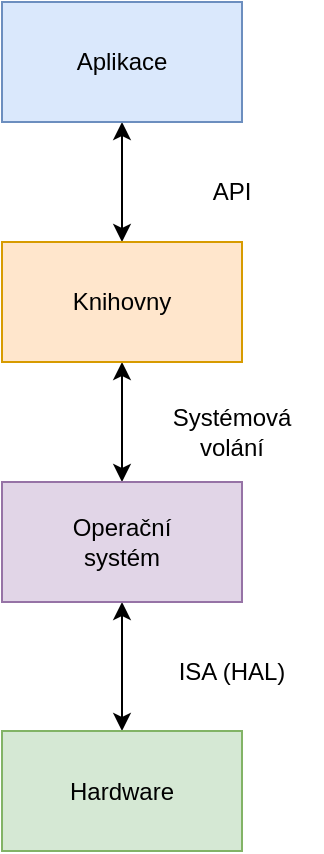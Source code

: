 <mxfile version="21.1.2" type="device">
  <diagram name="Stránka-1" id="WNqY-9SNdNZhhfUiGQEl">
    <mxGraphModel dx="1418" dy="820" grid="1" gridSize="10" guides="1" tooltips="1" connect="1" arrows="1" fold="1" page="1" pageScale="1" pageWidth="827" pageHeight="1169" math="0" shadow="0">
      <root>
        <mxCell id="0" />
        <mxCell id="1" parent="0" />
        <mxCell id="BdlnnVyH9SRTPfFnCgFm-5" style="edgeStyle=orthogonalEdgeStyle;rounded=0;orthogonalLoop=1;jettySize=auto;html=1;entryX=0.5;entryY=0;entryDx=0;entryDy=0;startArrow=classic;startFill=1;" parent="1" source="BdlnnVyH9SRTPfFnCgFm-1" target="BdlnnVyH9SRTPfFnCgFm-2" edge="1">
          <mxGeometry relative="1" as="geometry" />
        </mxCell>
        <mxCell id="BdlnnVyH9SRTPfFnCgFm-1" value="Aplikace" style="rounded=0;whiteSpace=wrap;html=1;fillColor=#dae8fc;strokeColor=#6c8ebf;" parent="1" vertex="1">
          <mxGeometry x="370" y="220" width="120" height="60" as="geometry" />
        </mxCell>
        <mxCell id="BdlnnVyH9SRTPfFnCgFm-6" style="edgeStyle=orthogonalEdgeStyle;rounded=0;orthogonalLoop=1;jettySize=auto;html=1;startArrow=classic;startFill=1;" parent="1" source="BdlnnVyH9SRTPfFnCgFm-2" target="BdlnnVyH9SRTPfFnCgFm-3" edge="1">
          <mxGeometry relative="1" as="geometry" />
        </mxCell>
        <mxCell id="BdlnnVyH9SRTPfFnCgFm-2" value="Knihovny" style="rounded=0;whiteSpace=wrap;html=1;fillColor=#ffe6cc;strokeColor=#d79b00;" parent="1" vertex="1">
          <mxGeometry x="370" y="340" width="120" height="60" as="geometry" />
        </mxCell>
        <mxCell id="BdlnnVyH9SRTPfFnCgFm-7" style="edgeStyle=orthogonalEdgeStyle;rounded=0;orthogonalLoop=1;jettySize=auto;html=1;entryX=0.5;entryY=0;entryDx=0;entryDy=0;startArrow=classic;startFill=1;" parent="1" source="BdlnnVyH9SRTPfFnCgFm-3" target="BdlnnVyH9SRTPfFnCgFm-4" edge="1">
          <mxGeometry relative="1" as="geometry" />
        </mxCell>
        <mxCell id="BdlnnVyH9SRTPfFnCgFm-3" value="Operační&lt;br&gt;systém" style="rounded=0;whiteSpace=wrap;html=1;fillColor=#e1d5e7;strokeColor=#9673a6;" parent="1" vertex="1">
          <mxGeometry x="370" y="460" width="120" height="60" as="geometry" />
        </mxCell>
        <mxCell id="BdlnnVyH9SRTPfFnCgFm-4" value="Hardware" style="rounded=0;whiteSpace=wrap;html=1;fillColor=#d5e8d4;strokeColor=#82b366;" parent="1" vertex="1">
          <mxGeometry x="370" y="584.5" width="120" height="60" as="geometry" />
        </mxCell>
        <mxCell id="BdlnnVyH9SRTPfFnCgFm-9" value="API" style="text;html=1;strokeColor=none;fillColor=none;align=center;verticalAlign=middle;whiteSpace=wrap;rounded=0;" parent="1" vertex="1">
          <mxGeometry x="455" y="300" width="60" height="30" as="geometry" />
        </mxCell>
        <mxCell id="BdlnnVyH9SRTPfFnCgFm-10" value="Systémová &lt;br&gt;volání" style="text;html=1;strokeColor=none;fillColor=none;align=center;verticalAlign=middle;whiteSpace=wrap;rounded=0;" parent="1" vertex="1">
          <mxGeometry x="440" y="420" width="90" height="30" as="geometry" />
        </mxCell>
        <mxCell id="BdlnnVyH9SRTPfFnCgFm-11" value="ISA (HAL)" style="text;html=1;strokeColor=none;fillColor=none;align=center;verticalAlign=middle;whiteSpace=wrap;rounded=0;" parent="1" vertex="1">
          <mxGeometry x="440" y="540" width="90" height="30" as="geometry" />
        </mxCell>
      </root>
    </mxGraphModel>
  </diagram>
</mxfile>
